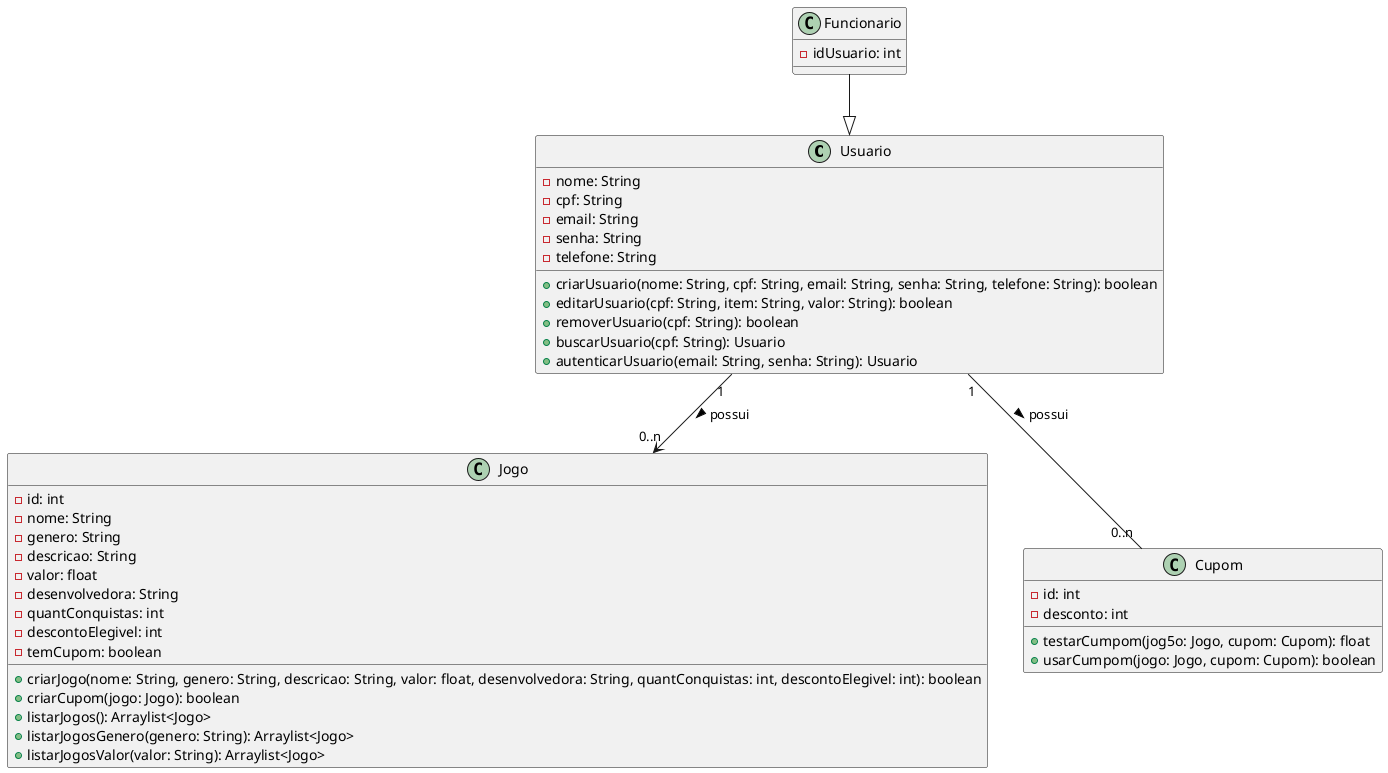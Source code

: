 @startuml "Diagrama de Classes"

    class Usuario{
        -nome: String
        -cpf: String
        -email: String
        -senha: String
        -telefone: String

        +criarUsuario(nome: String, cpf: String, email: String, senha: String, telefone: String): boolean
        +editarUsuario(cpf: String, item: String, valor: String): boolean
        +removerUsuario(cpf: String): boolean
        +buscarUsuario(cpf: String): Usuario
        +autenticarUsuario(email: String, senha: String): Usuario
    }

    class Funcionario{
        -idUsuario: int
    }

    Funcionario --|> Usuario

    class Jogo{
        -id: int
        -nome: String
        -genero: String
        -descricao: String
        -valor: float
        -desenvolvedora: String
        -quantConquistas: int
        -descontoElegivel: int
        -temCupom: boolean

        +criarJogo(nome: String, genero: String, descricao: String, valor: float, desenvolvedora: String, quantConquistas: int, descontoElegivel: int): boolean
        +criarCupom(jogo: Jogo): boolean
        +listarJogos(): Arraylist<Jogo>
        +listarJogosGenero(genero: String): Arraylist<Jogo>
        +listarJogosValor(valor: String): Arraylist<Jogo>
    }

    Usuario "1" --> "0..n" Jogo: possui >

    class Cupom{
        -id: int
        -desconto: int

        +testarCumpom(jog5o: Jogo, cupom: Cupom): float
        +usarCumpom(jogo: Jogo, cupom: Cupom): boolean
    }

    Usuario "1" -- "0..n" Cupom: possui >

@enduml